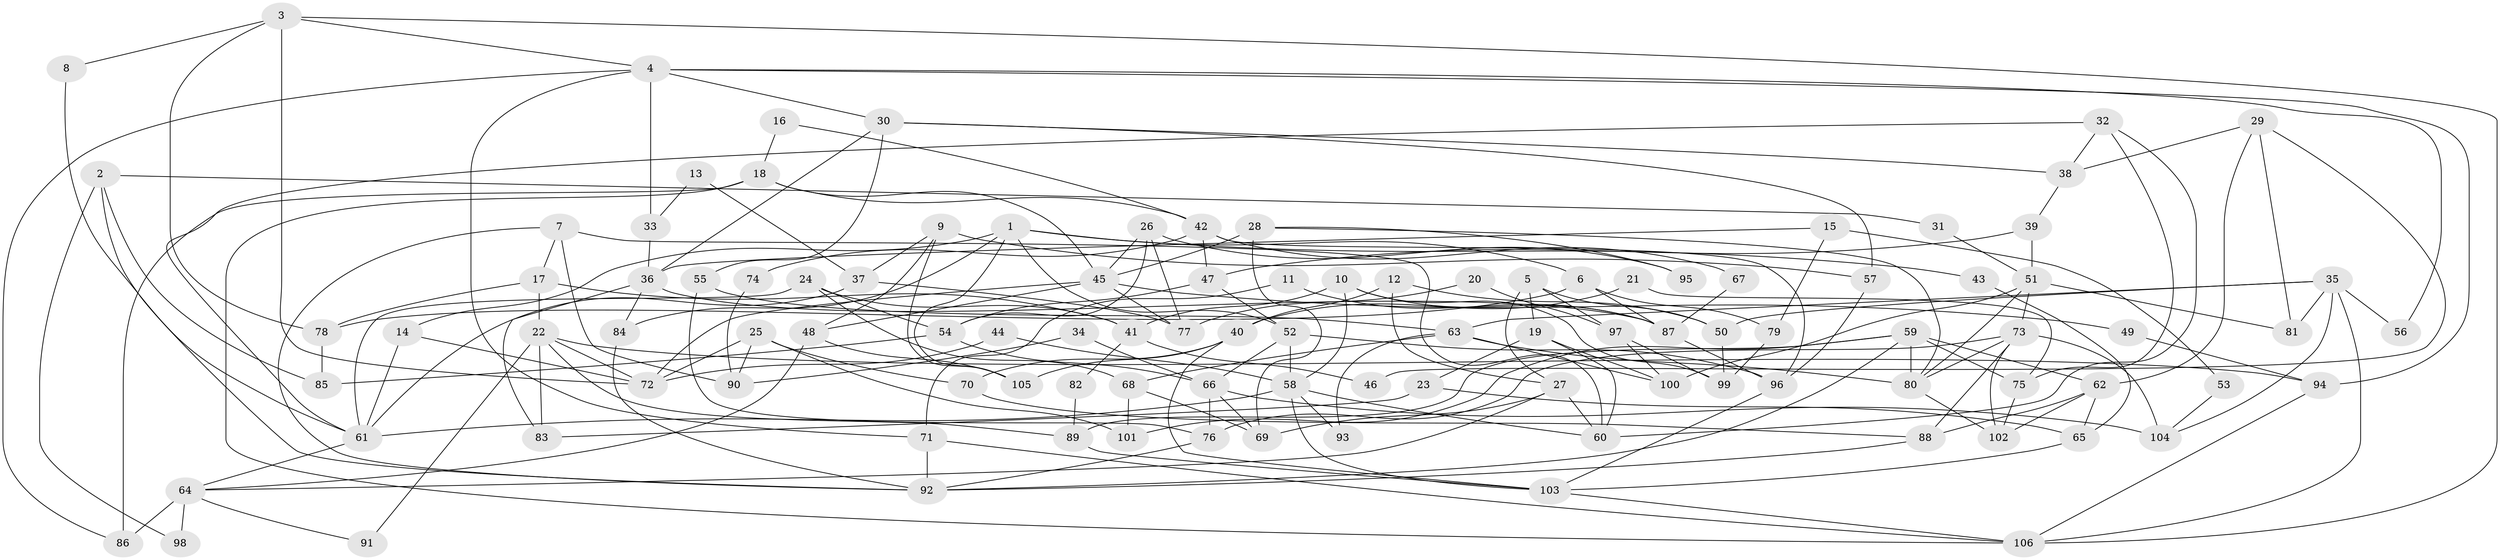 // coarse degree distribution, {2: 0.23809523809523808, 3: 0.12698412698412698, 4: 0.20634920634920634, 6: 0.1746031746031746, 7: 0.047619047619047616, 5: 0.1111111111111111, 8: 0.031746031746031744, 9: 0.015873015873015872, 10: 0.015873015873015872, 11: 0.015873015873015872, 16: 0.015873015873015872}
// Generated by graph-tools (version 1.1) at 2025/54/03/04/25 21:54:08]
// undirected, 106 vertices, 212 edges
graph export_dot {
graph [start="1"]
  node [color=gray90,style=filled];
  1;
  2;
  3;
  4;
  5;
  6;
  7;
  8;
  9;
  10;
  11;
  12;
  13;
  14;
  15;
  16;
  17;
  18;
  19;
  20;
  21;
  22;
  23;
  24;
  25;
  26;
  27;
  28;
  29;
  30;
  31;
  32;
  33;
  34;
  35;
  36;
  37;
  38;
  39;
  40;
  41;
  42;
  43;
  44;
  45;
  46;
  47;
  48;
  49;
  50;
  51;
  52;
  53;
  54;
  55;
  56;
  57;
  58;
  59;
  60;
  61;
  62;
  63;
  64;
  65;
  66;
  67;
  68;
  69;
  70;
  71;
  72;
  73;
  74;
  75;
  76;
  77;
  78;
  79;
  80;
  81;
  82;
  83;
  84;
  85;
  86;
  87;
  88;
  89;
  90;
  91;
  92;
  93;
  94;
  95;
  96;
  97;
  98;
  99;
  100;
  101;
  102;
  103;
  104;
  105;
  106;
  1 -- 52;
  1 -- 105;
  1 -- 6;
  1 -- 14;
  1 -- 43;
  1 -- 84;
  2 -- 85;
  2 -- 92;
  2 -- 31;
  2 -- 98;
  3 -- 78;
  3 -- 106;
  3 -- 4;
  3 -- 8;
  3 -- 72;
  4 -- 94;
  4 -- 30;
  4 -- 33;
  4 -- 56;
  4 -- 71;
  4 -- 86;
  5 -- 50;
  5 -- 19;
  5 -- 27;
  5 -- 97;
  6 -- 87;
  6 -- 78;
  6 -- 79;
  7 -- 92;
  7 -- 60;
  7 -- 17;
  7 -- 90;
  8 -- 61;
  9 -- 37;
  9 -- 48;
  9 -- 57;
  9 -- 105;
  10 -- 41;
  10 -- 58;
  10 -- 87;
  10 -- 99;
  11 -- 87;
  11 -- 71;
  12 -- 40;
  12 -- 27;
  12 -- 50;
  13 -- 37;
  13 -- 33;
  14 -- 61;
  14 -- 72;
  15 -- 36;
  15 -- 79;
  15 -- 53;
  16 -- 42;
  16 -- 18;
  17 -- 22;
  17 -- 41;
  17 -- 78;
  18 -- 106;
  18 -- 42;
  18 -- 45;
  18 -- 86;
  19 -- 100;
  19 -- 60;
  19 -- 23;
  20 -- 77;
  20 -- 97;
  21 -- 75;
  21 -- 40;
  22 -- 83;
  22 -- 72;
  22 -- 89;
  22 -- 91;
  22 -- 94;
  23 -- 65;
  23 -- 83;
  24 -- 54;
  24 -- 61;
  24 -- 41;
  24 -- 68;
  25 -- 101;
  25 -- 72;
  25 -- 70;
  25 -- 90;
  26 -- 45;
  26 -- 54;
  26 -- 77;
  26 -- 95;
  27 -- 64;
  27 -- 60;
  27 -- 69;
  28 -- 80;
  28 -- 45;
  28 -- 69;
  28 -- 95;
  29 -- 81;
  29 -- 62;
  29 -- 38;
  29 -- 46;
  30 -- 57;
  30 -- 36;
  30 -- 38;
  30 -- 55;
  31 -- 51;
  32 -- 38;
  32 -- 61;
  32 -- 60;
  32 -- 75;
  33 -- 36;
  34 -- 90;
  34 -- 66;
  35 -- 63;
  35 -- 104;
  35 -- 50;
  35 -- 56;
  35 -- 81;
  35 -- 106;
  36 -- 84;
  36 -- 83;
  36 -- 87;
  37 -- 77;
  37 -- 61;
  38 -- 39;
  39 -- 51;
  39 -- 47;
  40 -- 70;
  40 -- 103;
  40 -- 105;
  41 -- 46;
  41 -- 82;
  42 -- 96;
  42 -- 47;
  42 -- 67;
  42 -- 74;
  43 -- 65;
  44 -- 58;
  44 -- 72;
  45 -- 72;
  45 -- 48;
  45 -- 49;
  45 -- 77;
  47 -- 52;
  47 -- 54;
  48 -- 105;
  48 -- 64;
  49 -- 94;
  50 -- 99;
  51 -- 80;
  51 -- 100;
  51 -- 73;
  51 -- 81;
  52 -- 66;
  52 -- 58;
  52 -- 96;
  53 -- 104;
  54 -- 66;
  54 -- 85;
  55 -- 63;
  55 -- 76;
  57 -- 96;
  58 -- 103;
  58 -- 60;
  58 -- 61;
  58 -- 93;
  59 -- 80;
  59 -- 89;
  59 -- 62;
  59 -- 75;
  59 -- 92;
  59 -- 101;
  61 -- 64;
  62 -- 88;
  62 -- 65;
  62 -- 102;
  63 -- 68;
  63 -- 80;
  63 -- 93;
  63 -- 100;
  64 -- 86;
  64 -- 91;
  64 -- 98;
  65 -- 103;
  66 -- 76;
  66 -- 69;
  66 -- 104;
  67 -- 87;
  68 -- 69;
  68 -- 101;
  70 -- 88;
  71 -- 92;
  71 -- 106;
  73 -- 102;
  73 -- 76;
  73 -- 80;
  73 -- 88;
  73 -- 104;
  74 -- 90;
  75 -- 102;
  76 -- 92;
  78 -- 85;
  79 -- 99;
  80 -- 102;
  82 -- 89;
  84 -- 92;
  87 -- 96;
  88 -- 92;
  89 -- 103;
  94 -- 106;
  96 -- 103;
  97 -- 99;
  97 -- 100;
  103 -- 106;
}
